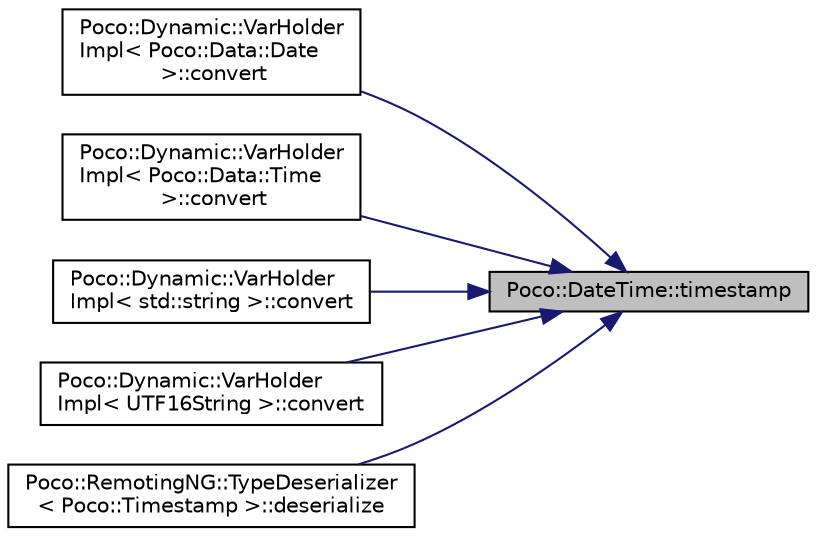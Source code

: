 digraph "Poco::DateTime::timestamp"
{
 // LATEX_PDF_SIZE
  edge [fontname="Helvetica",fontsize="10",labelfontname="Helvetica",labelfontsize="10"];
  node [fontname="Helvetica",fontsize="10",shape=record];
  rankdir="RL";
  Node1 [label="Poco::DateTime::timestamp",height=0.2,width=0.4,color="black", fillcolor="grey75", style="filled", fontcolor="black",tooltip="Returns the julian day for the date and time."];
  Node1 -> Node2 [dir="back",color="midnightblue",fontsize="10",style="solid"];
  Node2 [label="Poco::Dynamic::VarHolder\lImpl\< Poco::Data::Date\l \>::convert",height=0.2,width=0.4,color="black", fillcolor="white", style="filled",URL="$classPoco_1_1Dynamic_1_1VarHolderImpl_3_01Poco_1_1Data_1_1Date_01_4.html#a41a2251200f46dcc4ca1eedc2efd2ae3",tooltip=" "];
  Node1 -> Node3 [dir="back",color="midnightblue",fontsize="10",style="solid"];
  Node3 [label="Poco::Dynamic::VarHolder\lImpl\< Poco::Data::Time\l \>::convert",height=0.2,width=0.4,color="black", fillcolor="white", style="filled",URL="$classPoco_1_1Dynamic_1_1VarHolderImpl_3_01Poco_1_1Data_1_1Time_01_4.html#a1ed346fb20f66ba1653732f02486f8ed",tooltip=" "];
  Node1 -> Node4 [dir="back",color="midnightblue",fontsize="10",style="solid"];
  Node4 [label="Poco::Dynamic::VarHolder\lImpl\< std::string \>::convert",height=0.2,width=0.4,color="black", fillcolor="white", style="filled",URL="$classPoco_1_1Dynamic_1_1VarHolderImpl_3_01std_1_1string_01_4.html#a00845b7f4a97662d0d26b41e4d4d849b",tooltip=" "];
  Node1 -> Node5 [dir="back",color="midnightblue",fontsize="10",style="solid"];
  Node5 [label="Poco::Dynamic::VarHolder\lImpl\< UTF16String \>::convert",height=0.2,width=0.4,color="black", fillcolor="white", style="filled",URL="$classPoco_1_1Dynamic_1_1VarHolderImpl_3_01UTF16String_01_4.html#a5b4ad25b3e38445695c36e90b78a29c5",tooltip=" "];
  Node1 -> Node6 [dir="back",color="midnightblue",fontsize="10",style="solid"];
  Node6 [label="Poco::RemotingNG::TypeDeserializer\l\< Poco::Timestamp \>::deserialize",height=0.2,width=0.4,color="black", fillcolor="white", style="filled",URL="$classPoco_1_1RemotingNG_1_1TypeDeserializer_3_01Poco_1_1Timestamp_01_4.html#adac1e1be0ac65bd37fb9c4dbd24d9677",tooltip=" "];
}
